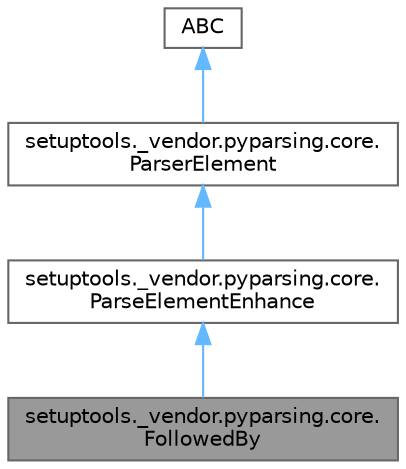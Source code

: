 digraph "setuptools._vendor.pyparsing.core.FollowedBy"
{
 // LATEX_PDF_SIZE
  bgcolor="transparent";
  edge [fontname=Helvetica,fontsize=10,labelfontname=Helvetica,labelfontsize=10];
  node [fontname=Helvetica,fontsize=10,shape=box,height=0.2,width=0.4];
  Node1 [id="Node000001",label="setuptools._vendor.pyparsing.core.\lFollowedBy",height=0.2,width=0.4,color="gray40", fillcolor="grey60", style="filled", fontcolor="black",tooltip=" "];
  Node2 -> Node1 [id="edge1_Node000001_Node000002",dir="back",color="steelblue1",style="solid",tooltip=" "];
  Node2 [id="Node000002",label="setuptools._vendor.pyparsing.core.\lParseElementEnhance",height=0.2,width=0.4,color="gray40", fillcolor="white", style="filled",URL="$classsetuptools_1_1__vendor_1_1pyparsing_1_1core_1_1_parse_element_enhance.html",tooltip=" "];
  Node3 -> Node2 [id="edge2_Node000002_Node000003",dir="back",color="steelblue1",style="solid",tooltip=" "];
  Node3 [id="Node000003",label="setuptools._vendor.pyparsing.core.\lParserElement",height=0.2,width=0.4,color="gray40", fillcolor="white", style="filled",URL="$classsetuptools_1_1__vendor_1_1pyparsing_1_1core_1_1_parser_element.html",tooltip=" "];
  Node4 -> Node3 [id="edge3_Node000003_Node000004",dir="back",color="steelblue1",style="solid",tooltip=" "];
  Node4 [id="Node000004",label="ABC",height=0.2,width=0.4,color="gray40", fillcolor="white", style="filled",tooltip=" "];
}
